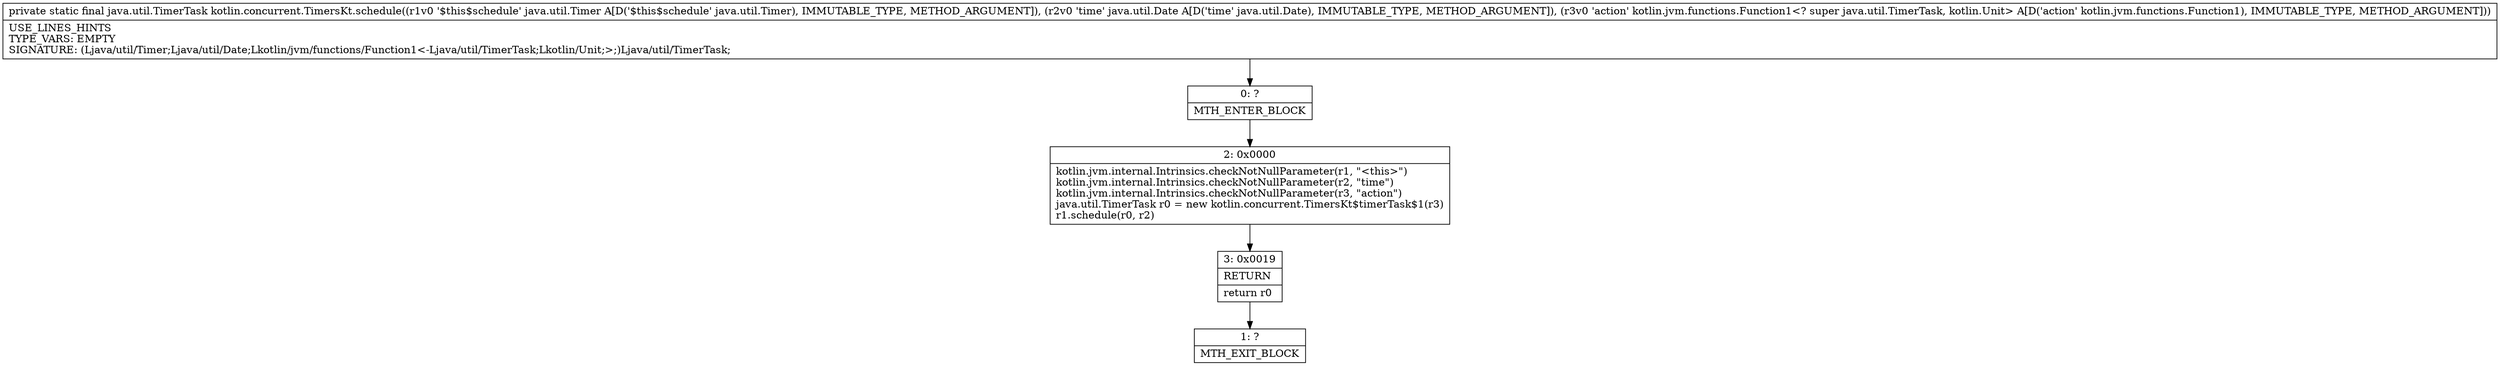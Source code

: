 digraph "CFG forkotlin.concurrent.TimersKt.schedule(Ljava\/util\/Timer;Ljava\/util\/Date;Lkotlin\/jvm\/functions\/Function1;)Ljava\/util\/TimerTask;" {
Node_0 [shape=record,label="{0\:\ ?|MTH_ENTER_BLOCK\l}"];
Node_2 [shape=record,label="{2\:\ 0x0000|kotlin.jvm.internal.Intrinsics.checkNotNullParameter(r1, \"\<this\>\")\lkotlin.jvm.internal.Intrinsics.checkNotNullParameter(r2, \"time\")\lkotlin.jvm.internal.Intrinsics.checkNotNullParameter(r3, \"action\")\ljava.util.TimerTask r0 = new kotlin.concurrent.TimersKt$timerTask$1(r3)\lr1.schedule(r0, r2)\l}"];
Node_3 [shape=record,label="{3\:\ 0x0019|RETURN\l|return r0\l}"];
Node_1 [shape=record,label="{1\:\ ?|MTH_EXIT_BLOCK\l}"];
MethodNode[shape=record,label="{private static final java.util.TimerTask kotlin.concurrent.TimersKt.schedule((r1v0 '$this$schedule' java.util.Timer A[D('$this$schedule' java.util.Timer), IMMUTABLE_TYPE, METHOD_ARGUMENT]), (r2v0 'time' java.util.Date A[D('time' java.util.Date), IMMUTABLE_TYPE, METHOD_ARGUMENT]), (r3v0 'action' kotlin.jvm.functions.Function1\<? super java.util.TimerTask, kotlin.Unit\> A[D('action' kotlin.jvm.functions.Function1), IMMUTABLE_TYPE, METHOD_ARGUMENT]))  | USE_LINES_HINTS\lTYPE_VARS: EMPTY\lSIGNATURE: (Ljava\/util\/Timer;Ljava\/util\/Date;Lkotlin\/jvm\/functions\/Function1\<\-Ljava\/util\/TimerTask;Lkotlin\/Unit;\>;)Ljava\/util\/TimerTask;\l}"];
MethodNode -> Node_0;Node_0 -> Node_2;
Node_2 -> Node_3;
Node_3 -> Node_1;
}

